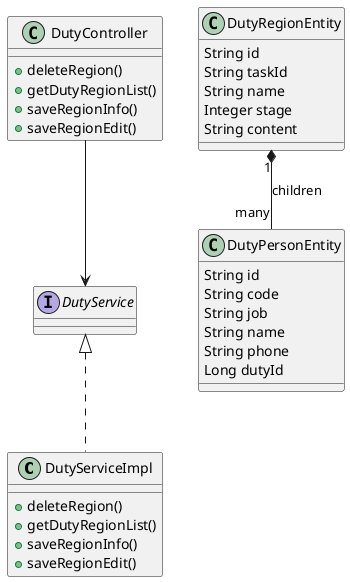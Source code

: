 @startuml 危点管理
class DutyServiceImpl implements DutyService {
    +deleteRegion()
    +getDutyRegionList()
    +saveRegionInfo()
    +saveRegionEdit()
}
class DutyController  {
    +deleteRegion()
    +getDutyRegionList()
    +saveRegionInfo()
    +saveRegionEdit()
}
class DutyRegionEntity{
    String id
    String taskId
    String name
    Integer stage
    String content
}
class DutyPersonEntity{
    String id
    String code
    String job
    String name
    String phone
    Long dutyId
}
DutyController --> DutyService
DutyRegionEntity "1" *-- "many" DutyPersonEntity : children
@enduml